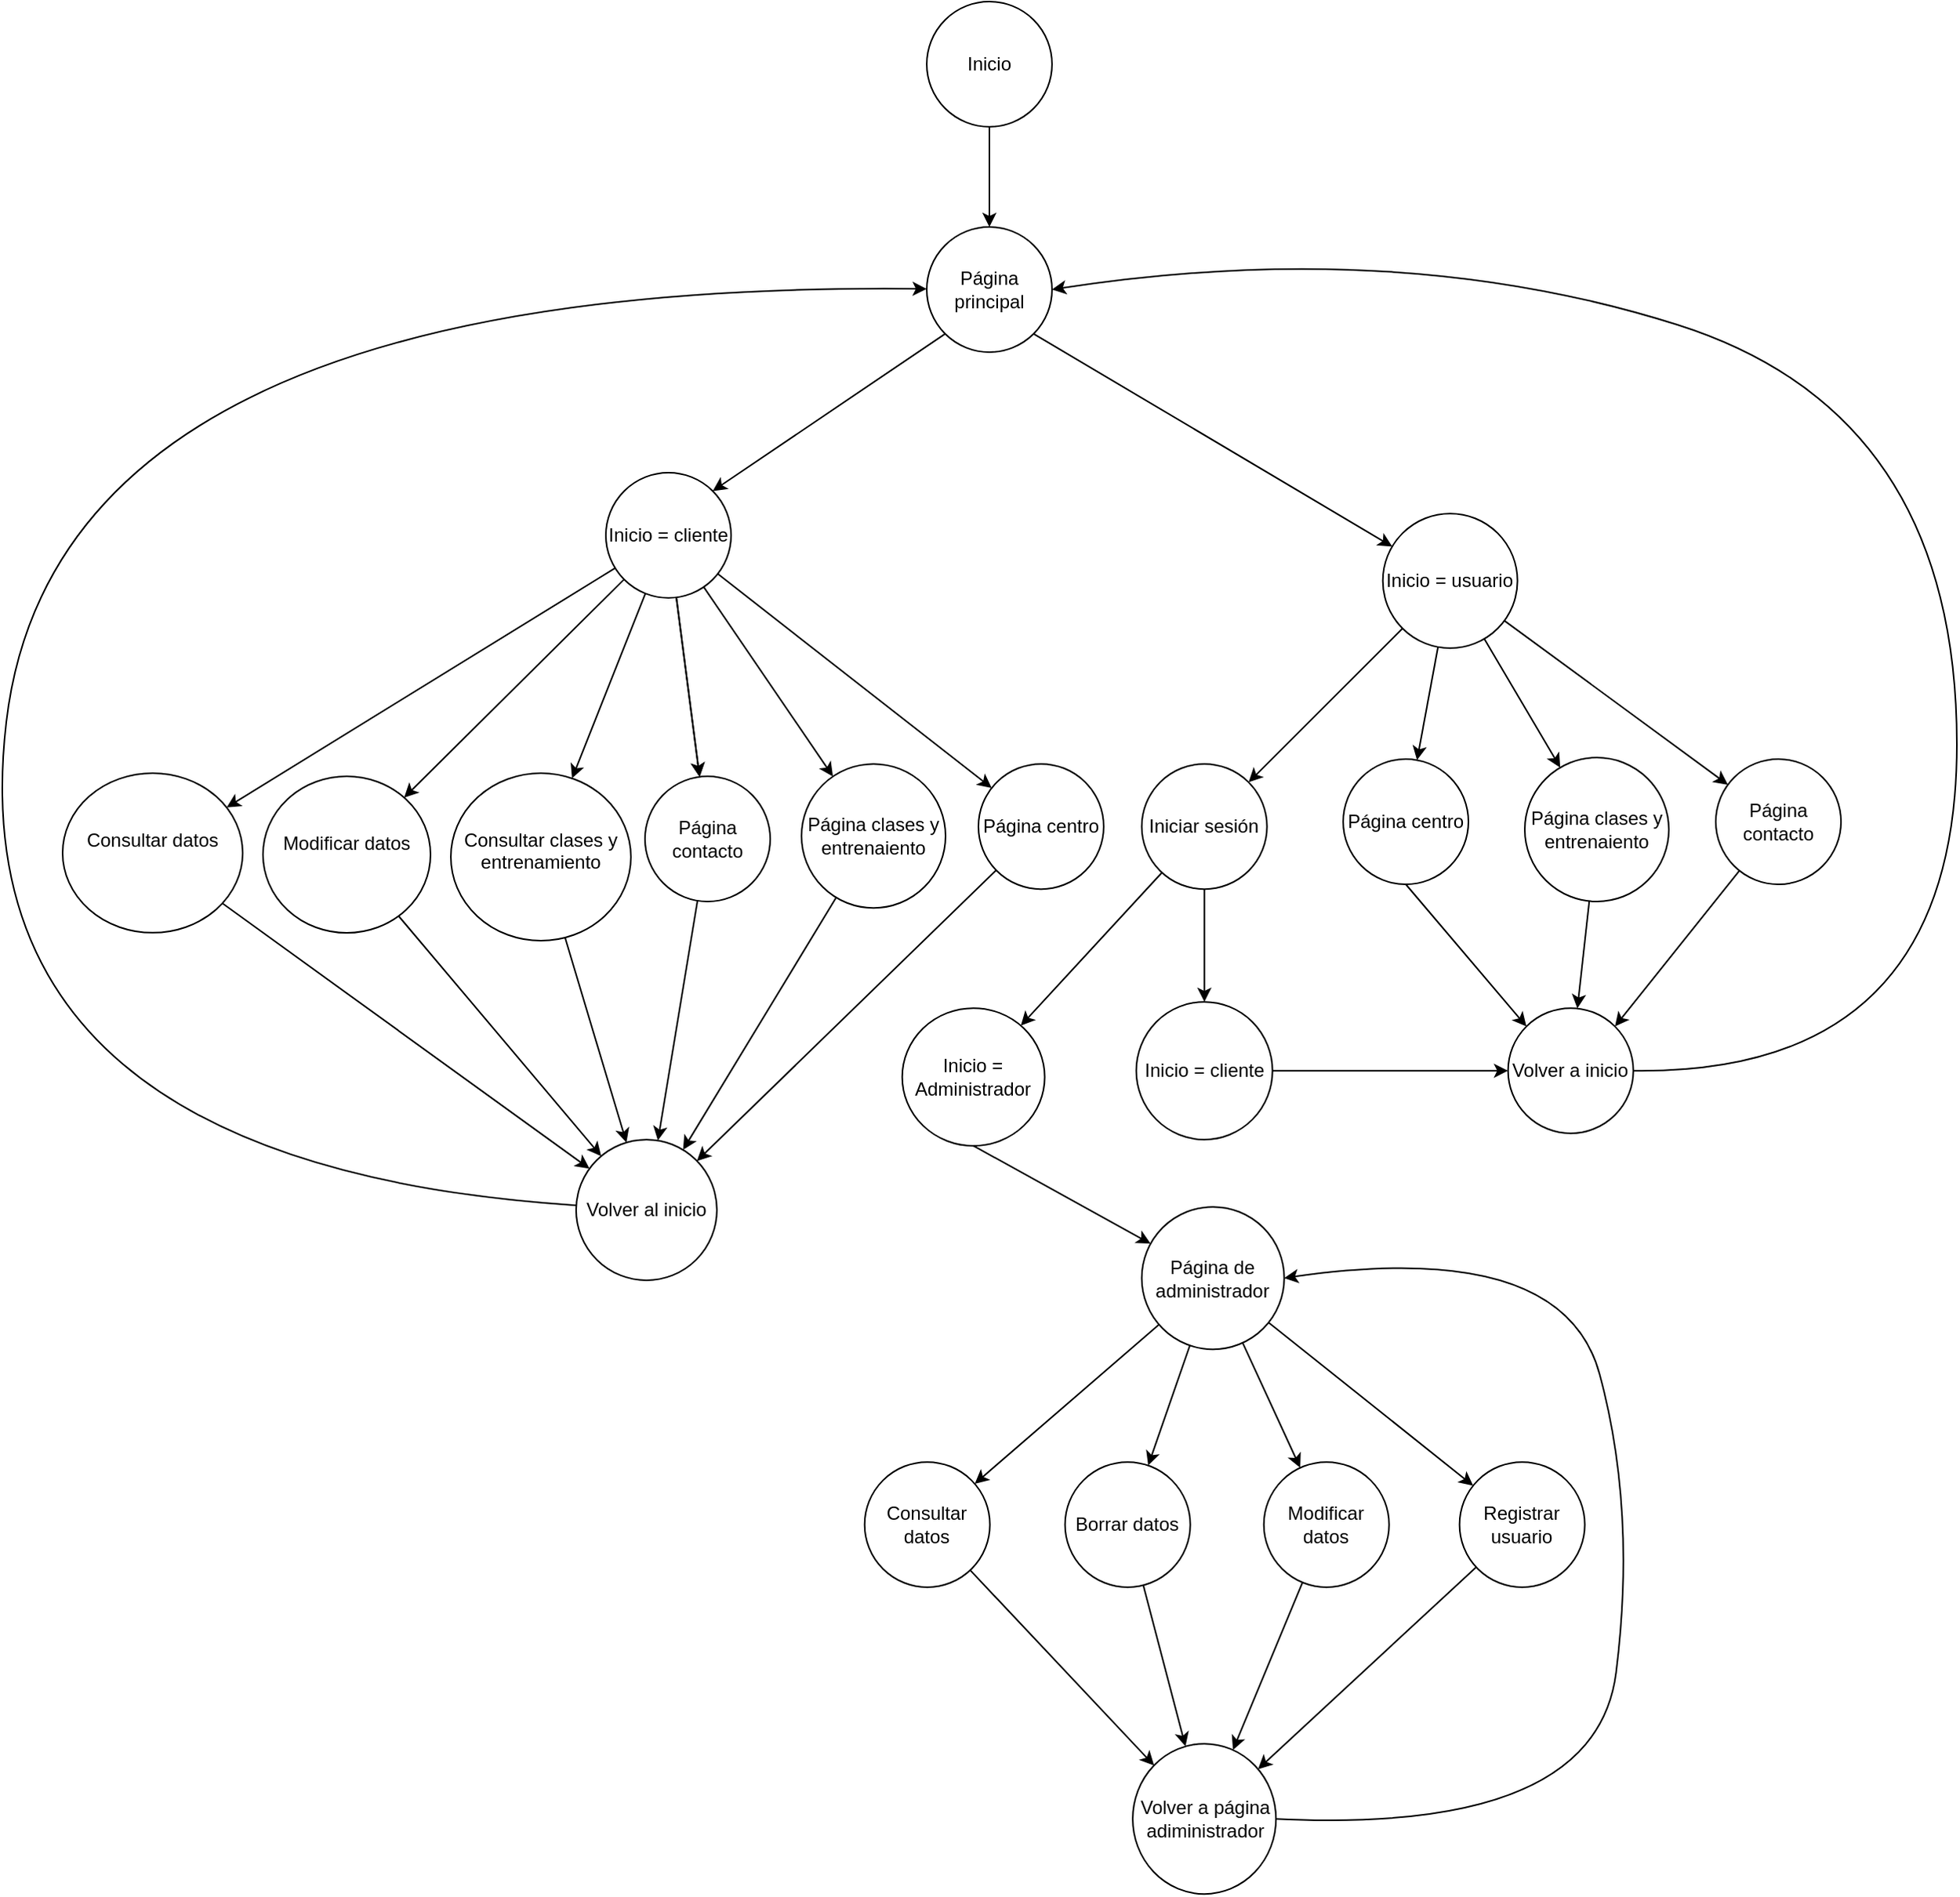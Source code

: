 <mxfile>
    <diagram id="fZvTbMGxNbxZCjGPuMia" name="Página-1">
        <mxGraphModel dx="1473" dy="805" grid="0" gridSize="10" guides="1" tooltips="1" connect="1" arrows="1" fold="1" page="0" pageScale="1" pageWidth="827" pageHeight="1169" math="0" shadow="0">
            <root>
                <mxCell id="0"/>
                <mxCell id="1" parent="0"/>
                <mxCell id="7" value="" style="edgeStyle=none;html=1;" edge="1" parent="1" source="2" target="6">
                    <mxGeometry relative="1" as="geometry"/>
                </mxCell>
                <mxCell id="9" value="" style="edgeStyle=none;html=1;" edge="1" parent="1" source="2" target="8">
                    <mxGeometry relative="1" as="geometry"/>
                </mxCell>
                <mxCell id="12" value="" style="edgeStyle=none;html=1;" edge="1" parent="1" source="2" target="11">
                    <mxGeometry relative="1" as="geometry"/>
                </mxCell>
                <mxCell id="50" value="" style="edgeStyle=none;html=1;" edge="1" parent="1" source="2" target="49">
                    <mxGeometry relative="1" as="geometry"/>
                </mxCell>
                <mxCell id="2" value="Inicio = usuario" style="ellipse;whiteSpace=wrap;html=1;aspect=fixed;" vertex="1" parent="1">
                    <mxGeometry x="590.32" y="565.08" width="86" height="86" as="geometry"/>
                </mxCell>
                <mxCell id="6" value="Página centro" style="ellipse;whiteSpace=wrap;html=1;" vertex="1" parent="1">
                    <mxGeometry x="565.0" y="722" width="80" height="80" as="geometry"/>
                </mxCell>
                <mxCell id="14" value="" style="edgeStyle=none;html=1;" edge="1" parent="1" source="8" target="13">
                    <mxGeometry relative="1" as="geometry"/>
                </mxCell>
                <mxCell id="16" value="" style="edgeStyle=none;html=1;" edge="1" parent="1" source="8" target="15">
                    <mxGeometry relative="1" as="geometry"/>
                </mxCell>
                <mxCell id="8" value="Iniciar sesión" style="ellipse;whiteSpace=wrap;html=1;" vertex="1" parent="1">
                    <mxGeometry x="436.32" y="725.08" width="80" height="80" as="geometry"/>
                </mxCell>
                <mxCell id="11" value="Página clases y entrenaiento" style="ellipse;whiteSpace=wrap;html=1;" vertex="1" parent="1">
                    <mxGeometry x="681.0" y="721" width="92" height="92" as="geometry"/>
                </mxCell>
                <mxCell id="13" value="Inicio = Administrador" style="ellipse;whiteSpace=wrap;html=1;" vertex="1" parent="1">
                    <mxGeometry x="283.32" y="881.08" width="91" height="88" as="geometry"/>
                </mxCell>
                <mxCell id="15" value="Inicio = cliente" style="ellipse;whiteSpace=wrap;html=1;" vertex="1" parent="1">
                    <mxGeometry x="432.82" y="877.08" width="87" height="88" as="geometry"/>
                </mxCell>
                <mxCell id="17" value="Volver a inicio" style="ellipse;whiteSpace=wrap;html=1;aspect=fixed;" vertex="1" parent="1">
                    <mxGeometry x="670.32" y="881.08" width="80" height="80" as="geometry"/>
                </mxCell>
                <mxCell id="18" value="" style="endArrow=classic;html=1;exitX=0.5;exitY=1;exitDx=0;exitDy=0;entryX=0;entryY=0;entryDx=0;entryDy=0;" edge="1" parent="1" source="6" target="17">
                    <mxGeometry width="50" height="50" relative="1" as="geometry">
                        <mxPoint x="544.32" y="808.08" as="sourcePoint"/>
                        <mxPoint x="594.32" y="758.08" as="targetPoint"/>
                    </mxGeometry>
                </mxCell>
                <mxCell id="19" value="" style="endArrow=classic;html=1;" edge="1" parent="1" source="11" target="17">
                    <mxGeometry width="50" height="50" relative="1" as="geometry">
                        <mxPoint x="798.32" y="908.08" as="sourcePoint"/>
                        <mxPoint x="848.32" y="858.08" as="targetPoint"/>
                    </mxGeometry>
                </mxCell>
                <mxCell id="20" value="" style="curved=1;endArrow=classic;html=1;exitX=1;exitY=0.5;exitDx=0;exitDy=0;entryX=1;entryY=0.5;entryDx=0;entryDy=0;" edge="1" parent="1" source="17" target="40">
                    <mxGeometry width="50" height="50" relative="1" as="geometry">
                        <mxPoint x="253" y="785" as="sourcePoint"/>
                        <mxPoint x="303" y="735" as="targetPoint"/>
                        <Array as="points">
                            <mxPoint x="957" y="924"/>
                            <mxPoint x="957" y="501"/>
                            <mxPoint x="600" y="388"/>
                        </Array>
                    </mxGeometry>
                </mxCell>
                <mxCell id="25" value="" style="edgeStyle=none;html=1;" edge="1" parent="1" source="21" target="24">
                    <mxGeometry relative="1" as="geometry"/>
                </mxCell>
                <mxCell id="27" value="" style="edgeStyle=none;html=1;" edge="1" parent="1" source="21" target="26">
                    <mxGeometry relative="1" as="geometry"/>
                </mxCell>
                <mxCell id="29" value="" style="edgeStyle=none;html=1;" edge="1" parent="1" source="21" target="28">
                    <mxGeometry relative="1" as="geometry"/>
                </mxCell>
                <mxCell id="32" value="" style="edgeStyle=none;html=1;" edge="1" parent="1" source="21" target="31">
                    <mxGeometry relative="1" as="geometry"/>
                </mxCell>
                <mxCell id="21" value="Página de administrador" style="ellipse;whiteSpace=wrap;html=1;aspect=fixed;" vertex="1" parent="1">
                    <mxGeometry x="436.32" y="1008.08" width="91" height="91" as="geometry"/>
                </mxCell>
                <mxCell id="22" value="" style="endArrow=classic;html=1;exitX=0.5;exitY=1;exitDx=0;exitDy=0;" edge="1" parent="1" source="13" target="21">
                    <mxGeometry width="50" height="50" relative="1" as="geometry">
                        <mxPoint x="257.82" y="934.08" as="sourcePoint"/>
                        <mxPoint x="307.82" y="884.08" as="targetPoint"/>
                    </mxGeometry>
                </mxCell>
                <mxCell id="23" value="" style="endArrow=classic;html=1;exitX=1;exitY=0.5;exitDx=0;exitDy=0;entryX=0;entryY=0.5;entryDx=0;entryDy=0;" edge="1" parent="1" source="15" target="17">
                    <mxGeometry width="50" height="50" relative="1" as="geometry">
                        <mxPoint x="575.32" y="968.08" as="sourcePoint"/>
                        <mxPoint x="625.32" y="918.08" as="targetPoint"/>
                    </mxGeometry>
                </mxCell>
                <mxCell id="36" value="" style="edgeStyle=none;html=1;" edge="1" parent="1" source="24" target="33">
                    <mxGeometry relative="1" as="geometry"/>
                </mxCell>
                <mxCell id="24" value="Modificar datos" style="ellipse;whiteSpace=wrap;html=1;" vertex="1" parent="1">
                    <mxGeometry x="514.32" y="1171.08" width="80" height="80" as="geometry"/>
                </mxCell>
                <mxCell id="38" value="" style="edgeStyle=none;html=1;" edge="1" parent="1" source="26" target="33">
                    <mxGeometry relative="1" as="geometry"/>
                </mxCell>
                <mxCell id="26" value="Registrar usuario" style="ellipse;whiteSpace=wrap;html=1;" vertex="1" parent="1">
                    <mxGeometry x="639.32" y="1171.08" width="80" height="80" as="geometry"/>
                </mxCell>
                <mxCell id="35" value="" style="edgeStyle=none;html=1;" edge="1" parent="1" source="28" target="33">
                    <mxGeometry relative="1" as="geometry"/>
                </mxCell>
                <mxCell id="28" value="Borrar datos" style="ellipse;whiteSpace=wrap;html=1;" vertex="1" parent="1">
                    <mxGeometry x="387.32" y="1171.08" width="80" height="80" as="geometry"/>
                </mxCell>
                <mxCell id="34" value="" style="edgeStyle=none;html=1;" edge="1" parent="1" source="31" target="33">
                    <mxGeometry relative="1" as="geometry"/>
                </mxCell>
                <mxCell id="31" value="Consultar datos" style="ellipse;whiteSpace=wrap;html=1;" vertex="1" parent="1">
                    <mxGeometry x="259.32" y="1171.08" width="80" height="80" as="geometry"/>
                </mxCell>
                <mxCell id="33" value="Volver a página adiministrador" style="ellipse;whiteSpace=wrap;html=1;" vertex="1" parent="1">
                    <mxGeometry x="430.57" y="1351.08" width="91.5" height="96" as="geometry"/>
                </mxCell>
                <mxCell id="39" value="" style="curved=1;endArrow=classic;html=1;exitX=1;exitY=0.5;exitDx=0;exitDy=0;entryX=1;entryY=0.5;entryDx=0;entryDy=0;" edge="1" parent="1" source="33" target="21">
                    <mxGeometry width="50" height="50" relative="1" as="geometry">
                        <mxPoint x="622.32" y="1473.08" as="sourcePoint"/>
                        <mxPoint x="672.32" y="1423.08" as="targetPoint"/>
                        <Array as="points">
                            <mxPoint x="726.32" y="1409.08"/>
                            <mxPoint x="752.32" y="1202.08"/>
                            <mxPoint x="705.32" y="1028.08"/>
                        </Array>
                    </mxGeometry>
                </mxCell>
                <mxCell id="43" value="" style="edgeStyle=none;html=1;entryX=1;entryY=0;entryDx=0;entryDy=0;exitX=0;exitY=1;exitDx=0;exitDy=0;" edge="1" parent="1" source="40" target="42">
                    <mxGeometry relative="1" as="geometry">
                        <mxPoint x="464.634" y="455.002" as="sourcePoint"/>
                        <mxPoint x="239.001" y="585.15" as="targetPoint"/>
                    </mxGeometry>
                </mxCell>
                <mxCell id="40" value="Página principal" style="ellipse;whiteSpace=wrap;html=1;aspect=fixed;" vertex="1" parent="1">
                    <mxGeometry x="299" y="382" width="80" height="80" as="geometry"/>
                </mxCell>
                <mxCell id="41" value="" style="endArrow=classic;html=1;exitX=1;exitY=1;exitDx=0;exitDy=0;" edge="1" parent="1" source="40" target="2">
                    <mxGeometry width="50" height="50" relative="1" as="geometry">
                        <mxPoint x="527.604" y="463.364" as="sourcePoint"/>
                        <mxPoint x="610.32" y="420.08" as="targetPoint"/>
                    </mxGeometry>
                </mxCell>
                <mxCell id="47" value="" style="edgeStyle=none;html=1;" edge="1" parent="1" source="42" target="46">
                    <mxGeometry relative="1" as="geometry"/>
                </mxCell>
                <mxCell id="54" value="" style="edgeStyle=none;html=1;" edge="1" parent="1" source="42" target="53">
                    <mxGeometry relative="1" as="geometry"/>
                </mxCell>
                <mxCell id="55" value="" style="edgeStyle=none;html=1;" edge="1" parent="1" source="42" target="53">
                    <mxGeometry relative="1" as="geometry"/>
                </mxCell>
                <mxCell id="42" value="Inicio = cliente" style="ellipse;whiteSpace=wrap;html=1;" vertex="1" parent="1">
                    <mxGeometry x="94" y="539" width="80" height="80" as="geometry"/>
                </mxCell>
                <mxCell id="46" value="Página centro" style="ellipse;whiteSpace=wrap;html=1;" vertex="1" parent="1">
                    <mxGeometry x="332.0" y="725.08" width="80" height="80" as="geometry"/>
                </mxCell>
                <mxCell id="48" value="Página clases y entrenaiento" style="ellipse;whiteSpace=wrap;html=1;" vertex="1" parent="1">
                    <mxGeometry x="219" y="725.08" width="92" height="92" as="geometry"/>
                </mxCell>
                <mxCell id="52" value="" style="edgeStyle=none;html=1;entryX=1;entryY=0;entryDx=0;entryDy=0;" edge="1" parent="1" source="49" target="17">
                    <mxGeometry relative="1" as="geometry">
                        <mxPoint x="888.492" y="940.028" as="targetPoint"/>
                    </mxGeometry>
                </mxCell>
                <mxCell id="49" value="Página contacto" style="ellipse;whiteSpace=wrap;html=1;" vertex="1" parent="1">
                    <mxGeometry x="803" y="722" width="80" height="80" as="geometry"/>
                </mxCell>
                <mxCell id="53" value="Página contacto" style="ellipse;whiteSpace=wrap;html=1;" vertex="1" parent="1">
                    <mxGeometry x="119" y="733" width="80" height="80" as="geometry"/>
                </mxCell>
                <mxCell id="56" value="" style="endArrow=classic;html=1;" edge="1" parent="1" source="42" target="48">
                    <mxGeometry width="50" height="50" relative="1" as="geometry">
                        <mxPoint x="149" y="674" as="sourcePoint"/>
                        <mxPoint x="199" y="624" as="targetPoint"/>
                    </mxGeometry>
                </mxCell>
                <mxCell id="57" value="&lt;br&gt;&lt;br&gt;Consultar datos" style="ellipse;whiteSpace=wrap;html=1;verticalAlign=top;" vertex="1" parent="1">
                    <mxGeometry x="-253" y="731" width="115" height="101.92" as="geometry"/>
                </mxCell>
                <mxCell id="58" value="&lt;br&gt;&lt;br&gt;Consultar clases y entrenamiento" style="ellipse;whiteSpace=wrap;html=1;verticalAlign=top;" vertex="1" parent="1">
                    <mxGeometry x="-5" y="731" width="115" height="107" as="geometry"/>
                </mxCell>
                <mxCell id="59" value="&lt;br&gt;&lt;br&gt;Modificar datos" style="ellipse;whiteSpace=wrap;html=1;verticalAlign=top;" vertex="1" parent="1">
                    <mxGeometry x="-125" y="733" width="107" height="100" as="geometry"/>
                </mxCell>
                <mxCell id="69" value="" style="endArrow=classic;html=1;" edge="1" parent="1" source="42" target="58">
                    <mxGeometry width="50" height="50" relative="1" as="geometry">
                        <mxPoint x="-17" y="662" as="sourcePoint"/>
                        <mxPoint x="33" y="612" as="targetPoint"/>
                    </mxGeometry>
                </mxCell>
                <mxCell id="70" value="" style="endArrow=classic;html=1;" edge="1" parent="1" source="42" target="59">
                    <mxGeometry width="50" height="50" relative="1" as="geometry">
                        <mxPoint x="-51" y="658" as="sourcePoint"/>
                        <mxPoint x="-1" y="608" as="targetPoint"/>
                    </mxGeometry>
                </mxCell>
                <mxCell id="71" value="" style="endArrow=classic;html=1;" edge="1" parent="1" source="42" target="57">
                    <mxGeometry width="50" height="50" relative="1" as="geometry">
                        <mxPoint x="-45" y="580" as="sourcePoint"/>
                        <mxPoint x="5" y="530" as="targetPoint"/>
                    </mxGeometry>
                </mxCell>
                <mxCell id="72" value="Volver al inicio" style="ellipse;whiteSpace=wrap;html=1;aspect=fixed;" vertex="1" parent="1">
                    <mxGeometry x="75" y="965.08" width="89.92" height="89.92" as="geometry"/>
                </mxCell>
                <mxCell id="73" value="" style="endArrow=classic;html=1;" edge="1" parent="1" source="57" target="72">
                    <mxGeometry width="50" height="50" relative="1" as="geometry">
                        <mxPoint x="-190" y="892" as="sourcePoint"/>
                        <mxPoint x="-140" y="842" as="targetPoint"/>
                    </mxGeometry>
                </mxCell>
                <mxCell id="74" value="" style="endArrow=classic;html=1;" edge="1" parent="1" source="58" target="72">
                    <mxGeometry width="50" height="50" relative="1" as="geometry">
                        <mxPoint x="13" y="953" as="sourcePoint"/>
                        <mxPoint x="63" y="903" as="targetPoint"/>
                    </mxGeometry>
                </mxCell>
                <mxCell id="75" value="" style="endArrow=classic;html=1;" edge="1" parent="1" source="53" target="72">
                    <mxGeometry width="50" height="50" relative="1" as="geometry">
                        <mxPoint x="23" y="963" as="sourcePoint"/>
                        <mxPoint x="73" y="913" as="targetPoint"/>
                    </mxGeometry>
                </mxCell>
                <mxCell id="76" value="" style="endArrow=classic;html=1;" edge="1" parent="1" source="48" target="72">
                    <mxGeometry width="50" height="50" relative="1" as="geometry">
                        <mxPoint x="33" y="973" as="sourcePoint"/>
                        <mxPoint x="83" y="923" as="targetPoint"/>
                    </mxGeometry>
                </mxCell>
                <mxCell id="77" value="" style="endArrow=classic;html=1;" edge="1" parent="1" source="46" target="72">
                    <mxGeometry width="50" height="50" relative="1" as="geometry">
                        <mxPoint x="43" y="983" as="sourcePoint"/>
                        <mxPoint x="93" y="933" as="targetPoint"/>
                    </mxGeometry>
                </mxCell>
                <mxCell id="82" value="" style="endArrow=classic;html=1;" edge="1" parent="1" source="59" target="72">
                    <mxGeometry width="50" height="50" relative="1" as="geometry">
                        <mxPoint x="93" y="1033" as="sourcePoint"/>
                        <mxPoint x="143" y="983" as="targetPoint"/>
                    </mxGeometry>
                </mxCell>
                <mxCell id="84" value="" style="curved=1;endArrow=classic;html=1;" edge="1" parent="1" source="72" target="40">
                    <mxGeometry width="50" height="50" relative="1" as="geometry">
                        <mxPoint x="154" y="910" as="sourcePoint"/>
                        <mxPoint x="204" y="860" as="targetPoint"/>
                        <Array as="points">
                            <mxPoint x="-322" y="981"/>
                            <mxPoint x="-256" y="416"/>
                        </Array>
                    </mxGeometry>
                </mxCell>
                <mxCell id="86" value="" style="edgeStyle=none;html=1;" edge="1" parent="1" source="85" target="40">
                    <mxGeometry relative="1" as="geometry"/>
                </mxCell>
                <mxCell id="85" value="Inicio" style="ellipse;whiteSpace=wrap;html=1;aspect=fixed;" vertex="1" parent="1">
                    <mxGeometry x="299" y="238" width="80" height="80" as="geometry"/>
                </mxCell>
            </root>
        </mxGraphModel>
    </diagram>
</mxfile>